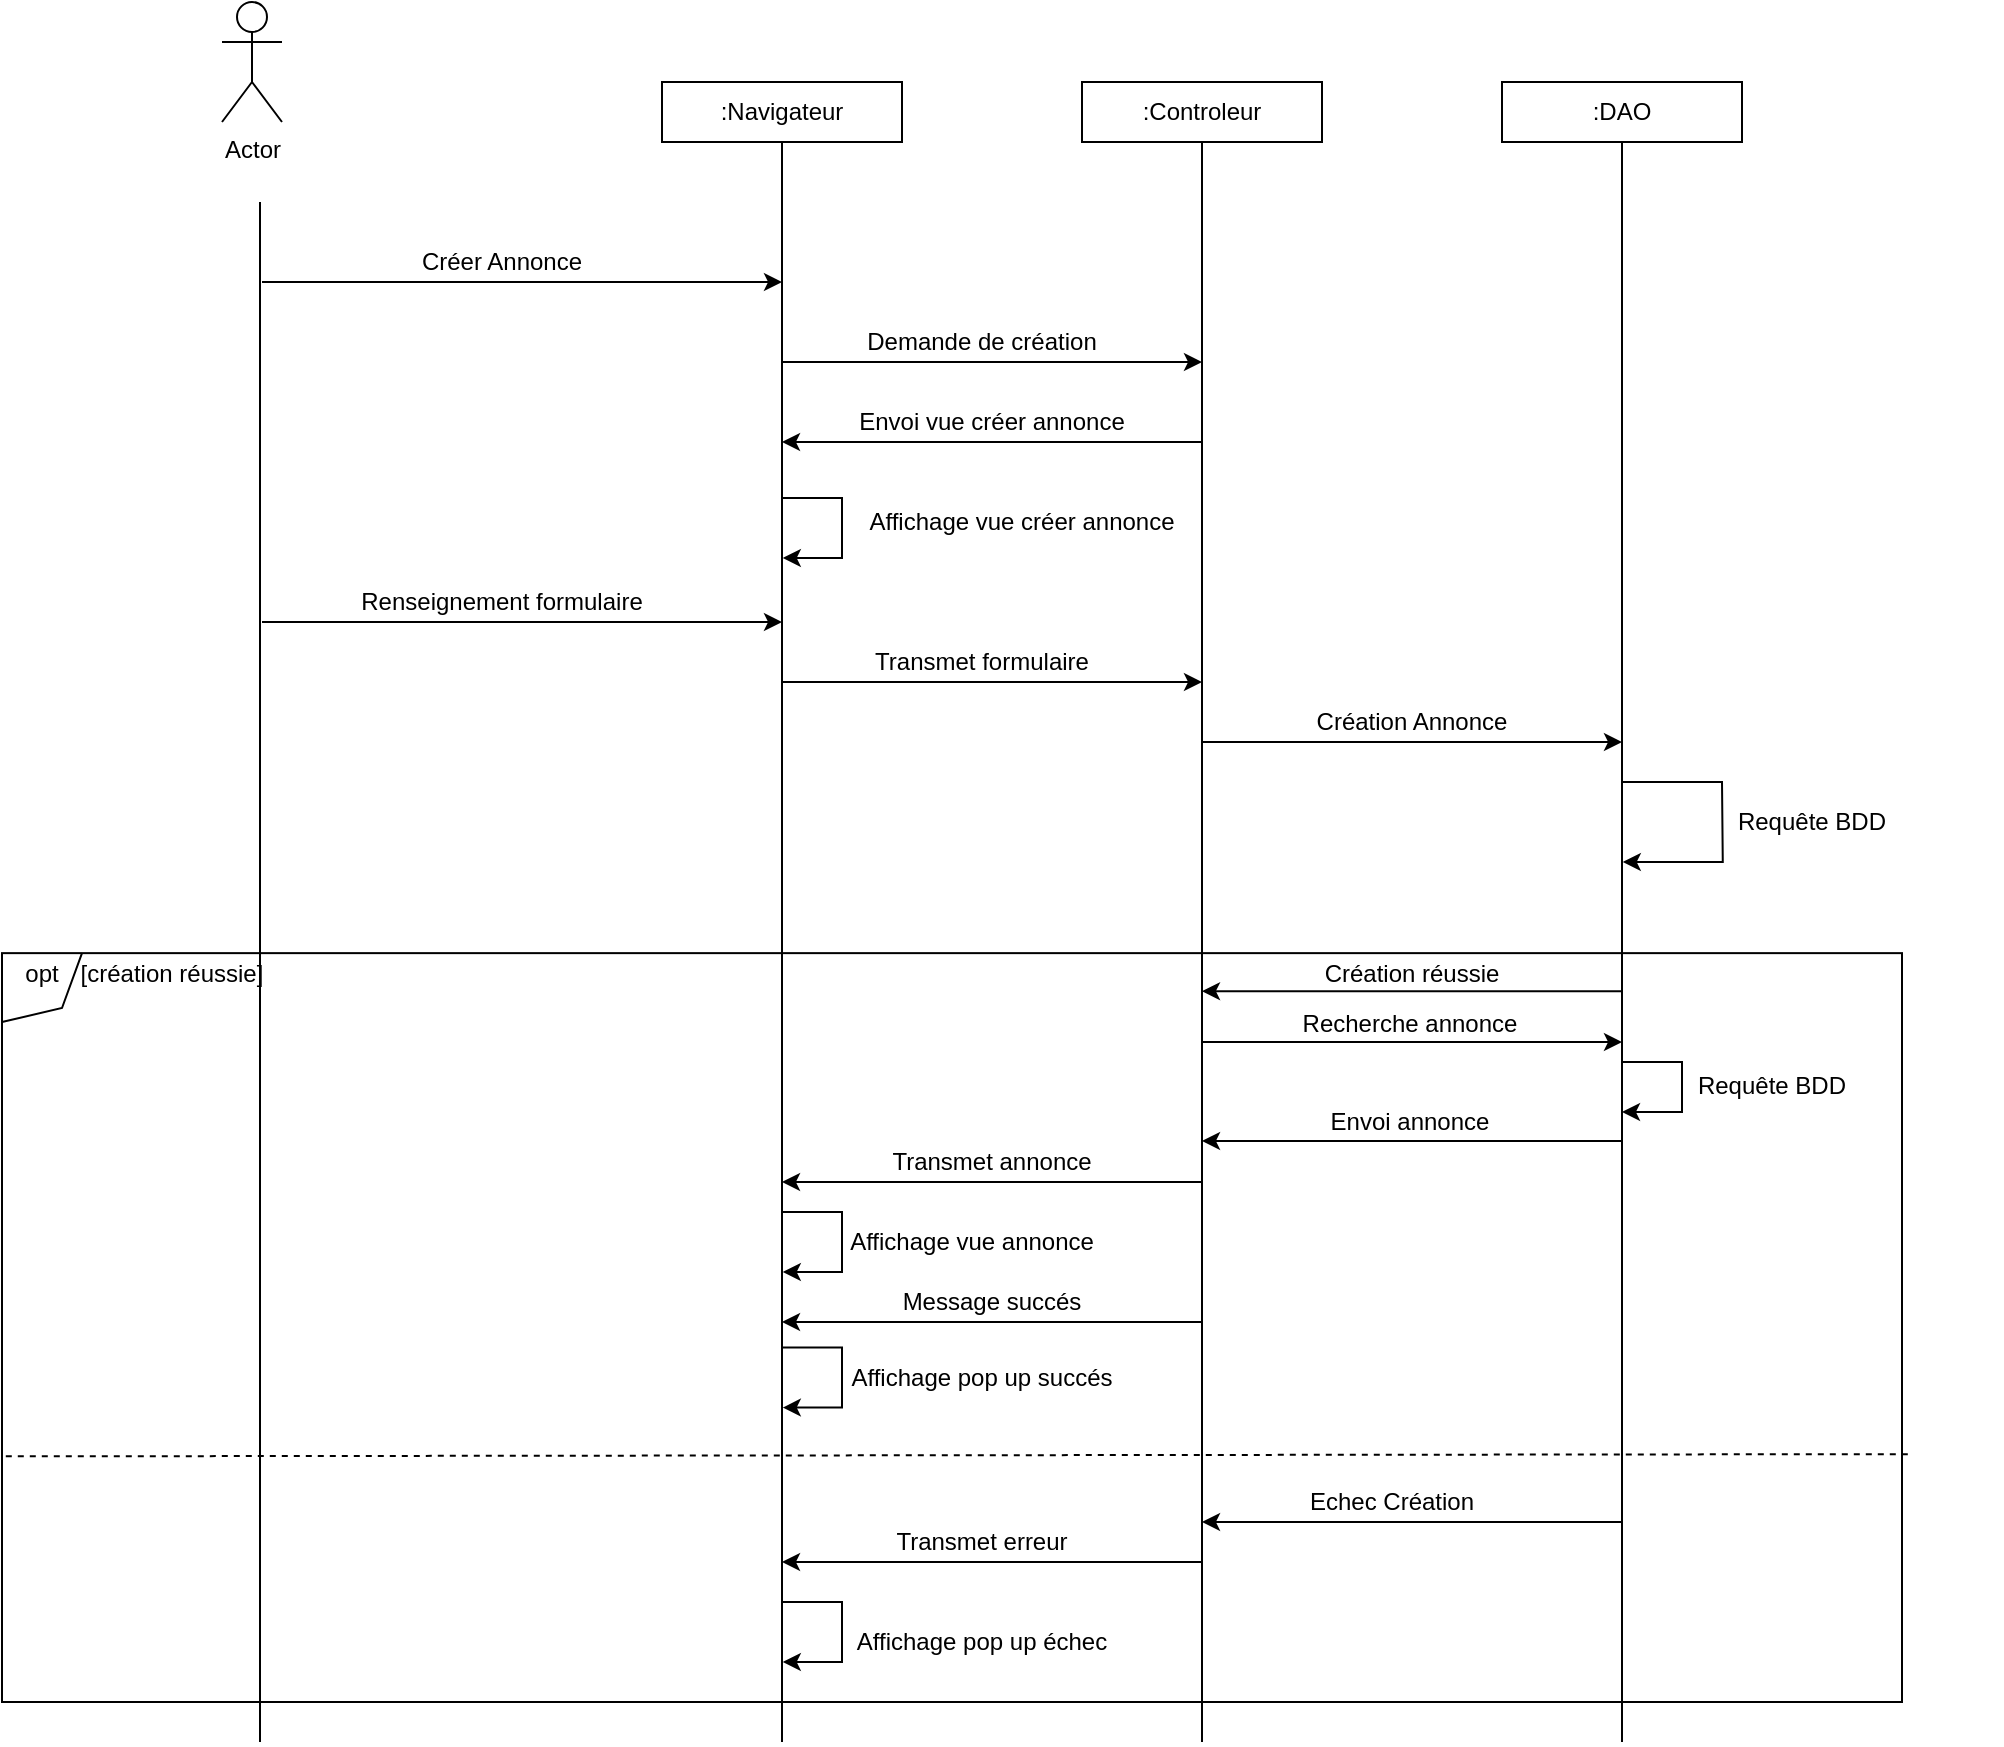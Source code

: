 <mxfile version="13.9.2" type="device"><diagram id="b0dSASU0wKWJJc0MV1LJ" name="Page-1"><mxGraphModel dx="1120" dy="1635" grid="1" gridSize="10" guides="1" tooltips="1" connect="1" arrows="1" fold="1" page="1" pageScale="1" pageWidth="850" pageHeight="1100" math="0" shadow="0"><root><mxCell id="0"/><mxCell id="1" parent="0"/><mxCell id="Hm2EoPnyPH9NpE3z0XnZ-2" value="" style="rounded=0;whiteSpace=wrap;html=1;" parent="1" vertex="1"><mxGeometry x="130" y="415.57" width="950" height="374.43" as="geometry"/></mxCell><mxCell id="Hm2EoPnyPH9NpE3z0XnZ-3" value="Actor" style="shape=umlActor;verticalLabelPosition=bottom;verticalAlign=top;html=1;outlineConnect=0;" parent="1" vertex="1"><mxGeometry x="240" y="-60" width="30" height="60" as="geometry"/></mxCell><mxCell id="Hm2EoPnyPH9NpE3z0XnZ-4" value=":Navigateur" style="rounded=0;whiteSpace=wrap;html=1;" parent="1" vertex="1"><mxGeometry x="460" y="-20" width="120" height="30" as="geometry"/></mxCell><mxCell id="Hm2EoPnyPH9NpE3z0XnZ-5" value="" style="endArrow=none;html=1;" parent="1" edge="1"><mxGeometry width="50" height="50" relative="1" as="geometry"><mxPoint x="259" y="810" as="sourcePoint"/><mxPoint x="259" y="40" as="targetPoint"/></mxGeometry></mxCell><mxCell id="Hm2EoPnyPH9NpE3z0XnZ-6" value="" style="endArrow=none;html=1;entryX=0.5;entryY=1;entryDx=0;entryDy=0;" parent="1" target="Hm2EoPnyPH9NpE3z0XnZ-4" edge="1"><mxGeometry width="50" height="50" relative="1" as="geometry"><mxPoint x="520" y="810" as="sourcePoint"/><mxPoint x="440" y="300" as="targetPoint"/></mxGeometry></mxCell><mxCell id="Hm2EoPnyPH9NpE3z0XnZ-7" value=":Controleur" style="rounded=0;whiteSpace=wrap;html=1;" parent="1" vertex="1"><mxGeometry x="670" y="-20" width="120" height="30" as="geometry"/></mxCell><mxCell id="Hm2EoPnyPH9NpE3z0XnZ-8" value="" style="endArrow=none;html=1;entryX=0.5;entryY=1;entryDx=0;entryDy=0;" parent="1" target="Hm2EoPnyPH9NpE3z0XnZ-7" edge="1"><mxGeometry width="50" height="50" relative="1" as="geometry"><mxPoint x="730" y="810" as="sourcePoint"/><mxPoint x="650" y="300" as="targetPoint"/></mxGeometry></mxCell><mxCell id="Hm2EoPnyPH9NpE3z0XnZ-9" value=":DAO" style="rounded=0;whiteSpace=wrap;html=1;" parent="1" vertex="1"><mxGeometry x="880" y="-20" width="120" height="30" as="geometry"/></mxCell><mxCell id="Hm2EoPnyPH9NpE3z0XnZ-10" value="" style="endArrow=none;html=1;entryX=0.5;entryY=1;entryDx=0;entryDy=0;" parent="1" target="Hm2EoPnyPH9NpE3z0XnZ-9" edge="1"><mxGeometry width="50" height="50" relative="1" as="geometry"><mxPoint x="940" y="810" as="sourcePoint"/><mxPoint x="940" y="85" as="targetPoint"/></mxGeometry></mxCell><mxCell id="Hm2EoPnyPH9NpE3z0XnZ-22" value="" style="endArrow=none;dashed=1;html=1;exitX=0.002;exitY=0.672;exitDx=0;exitDy=0;entryX=1.004;entryY=0.669;entryDx=0;entryDy=0;exitPerimeter=0;entryPerimeter=0;" parent="1" source="Hm2EoPnyPH9NpE3z0XnZ-2" target="Hm2EoPnyPH9NpE3z0XnZ-2" edge="1"><mxGeometry width="50" height="50" relative="1" as="geometry"><mxPoint x="391.01" y="352.57" as="sourcePoint"/><mxPoint x="441.01" y="302.57" as="targetPoint"/><Array as="points"/></mxGeometry></mxCell><mxCell id="Hm2EoPnyPH9NpE3z0XnZ-24" value="" style="endArrow=none;html=1;exitX=0;exitY=0.092;exitDx=0;exitDy=0;exitPerimeter=0;rounded=0;entryX=1;entryY=0;entryDx=0;entryDy=0;" parent="1" source="Hm2EoPnyPH9NpE3z0XnZ-2" target="Hm2EoPnyPH9NpE3z0XnZ-73" edge="1"><mxGeometry width="50" height="50" relative="1" as="geometry"><mxPoint x="391.01" y="392.57" as="sourcePoint"/><mxPoint x="201.01" y="392.57" as="targetPoint"/><Array as="points"><mxPoint x="160" y="443"/></Array></mxGeometry></mxCell><mxCell id="Hm2EoPnyPH9NpE3z0XnZ-47" value="" style="endArrow=classic;html=1;" parent="1" edge="1"><mxGeometry width="50" height="50" relative="1" as="geometry"><mxPoint x="260" y="80" as="sourcePoint"/><mxPoint x="520" y="80" as="targetPoint"/></mxGeometry></mxCell><mxCell id="Hm2EoPnyPH9NpE3z0XnZ-48" value="Créer Annonce" style="text;html=1;strokeColor=none;fillColor=none;align=center;verticalAlign=middle;whiteSpace=wrap;rounded=0;" parent="1" vertex="1"><mxGeometry x="290" y="60" width="180" height="20" as="geometry"/></mxCell><mxCell id="Hm2EoPnyPH9NpE3z0XnZ-49" value="" style="endArrow=classic;html=1;" parent="1" edge="1"><mxGeometry width="50" height="50" relative="1" as="geometry"><mxPoint x="520" y="120" as="sourcePoint"/><mxPoint x="730" y="120" as="targetPoint"/></mxGeometry></mxCell><mxCell id="Hm2EoPnyPH9NpE3z0XnZ-50" value="Demande de création" style="text;html=1;strokeColor=none;fillColor=none;align=center;verticalAlign=middle;whiteSpace=wrap;rounded=0;" parent="1" vertex="1"><mxGeometry x="530" y="100" width="180" height="20" as="geometry"/></mxCell><mxCell id="Hm2EoPnyPH9NpE3z0XnZ-51" value="" style="endArrow=classic;html=1;" parent="1" edge="1"><mxGeometry width="50" height="50" relative="1" as="geometry"><mxPoint x="730" y="160" as="sourcePoint"/><mxPoint x="520" y="160" as="targetPoint"/></mxGeometry></mxCell><mxCell id="Hm2EoPnyPH9NpE3z0XnZ-52" value="Envoi vue créer annonce" style="text;html=1;strokeColor=none;fillColor=none;align=center;verticalAlign=middle;whiteSpace=wrap;rounded=0;" parent="1" vertex="1"><mxGeometry x="530" y="140" width="190" height="20" as="geometry"/></mxCell><mxCell id="Hm2EoPnyPH9NpE3z0XnZ-54" value="Affichage vue créer annonce" style="text;html=1;strokeColor=none;fillColor=none;align=center;verticalAlign=middle;whiteSpace=wrap;rounded=0;" parent="1" vertex="1"><mxGeometry x="550" y="190" width="180" height="20" as="geometry"/></mxCell><mxCell id="Hm2EoPnyPH9NpE3z0XnZ-61" value="" style="endArrow=classic;html=1;rounded=0;" parent="1" edge="1"><mxGeometry width="50" height="50" relative="1" as="geometry"><mxPoint x="290" y="250" as="sourcePoint"/><mxPoint x="520" y="250" as="targetPoint"/><Array as="points"><mxPoint x="260" y="250"/><mxPoint x="290" y="250"/></Array></mxGeometry></mxCell><mxCell id="Hm2EoPnyPH9NpE3z0XnZ-62" value="Renseignement formulaire" style="text;html=1;strokeColor=none;fillColor=none;align=center;verticalAlign=middle;whiteSpace=wrap;rounded=0;" parent="1" vertex="1"><mxGeometry x="290" y="230" width="180" height="20" as="geometry"/></mxCell><mxCell id="Hm2EoPnyPH9NpE3z0XnZ-69" value="" style="endArrow=classic;html=1;" parent="1" edge="1"><mxGeometry width="50" height="50" relative="1" as="geometry"><mxPoint x="520" y="280" as="sourcePoint"/><mxPoint x="730" y="280" as="targetPoint"/></mxGeometry></mxCell><mxCell id="Hm2EoPnyPH9NpE3z0XnZ-70" value="Transmet formulaire " style="text;html=1;strokeColor=none;fillColor=none;align=center;verticalAlign=middle;whiteSpace=wrap;rounded=0;" parent="1" vertex="1"><mxGeometry x="525" y="260" width="190" height="20" as="geometry"/></mxCell><mxCell id="Hm2EoPnyPH9NpE3z0XnZ-71" value="" style="endArrow=classic;html=1;" parent="1" edge="1"><mxGeometry width="50" height="50" relative="1" as="geometry"><mxPoint x="730" y="310" as="sourcePoint"/><mxPoint x="940" y="310" as="targetPoint"/></mxGeometry></mxCell><mxCell id="Hm2EoPnyPH9NpE3z0XnZ-72" value="Création Annonce" style="text;html=1;strokeColor=none;fillColor=none;align=center;verticalAlign=middle;whiteSpace=wrap;rounded=0;" parent="1" vertex="1"><mxGeometry x="740" y="290" width="190" height="20" as="geometry"/></mxCell><mxCell id="Hm2EoPnyPH9NpE3z0XnZ-73" value="opt" style="text;html=1;strokeColor=none;fillColor=none;align=center;verticalAlign=middle;whiteSpace=wrap;rounded=0;" parent="1" vertex="1"><mxGeometry x="130" y="415.57" width="40" height="20" as="geometry"/></mxCell><mxCell id="Hm2EoPnyPH9NpE3z0XnZ-74" value="" style="endArrow=classic;html=1;rounded=0;" parent="1" edge="1"><mxGeometry width="50" height="50" relative="1" as="geometry"><mxPoint x="940" y="330" as="sourcePoint"/><mxPoint x="940.39" y="370" as="targetPoint"/><Array as="points"><mxPoint x="990" y="330"/><mxPoint x="990.39" y="370"/></Array></mxGeometry></mxCell><mxCell id="Hm2EoPnyPH9NpE3z0XnZ-75" value="Requête BDD" style="text;html=1;strokeColor=none;fillColor=none;align=center;verticalAlign=middle;whiteSpace=wrap;rounded=0;" parent="1" vertex="1"><mxGeometry x="940" y="340" width="190" height="20" as="geometry"/></mxCell><mxCell id="Hm2EoPnyPH9NpE3z0XnZ-76" value="[création réussie]" style="text;html=1;strokeColor=none;fillColor=none;align=center;verticalAlign=middle;whiteSpace=wrap;rounded=0;" parent="1" vertex="1"><mxGeometry x="160" y="415.57" width="110" height="20" as="geometry"/></mxCell><mxCell id="Hm2EoPnyPH9NpE3z0XnZ-77" value="" style="endArrow=none;html=1;startArrow=classic;startFill=1;endFill=0;" parent="1" edge="1"><mxGeometry width="50" height="50" relative="1" as="geometry"><mxPoint x="730" y="434.57" as="sourcePoint"/><mxPoint x="940" y="434.57" as="targetPoint"/></mxGeometry></mxCell><mxCell id="Hm2EoPnyPH9NpE3z0XnZ-78" value="Création réussie" style="text;html=1;strokeColor=none;fillColor=none;align=center;verticalAlign=middle;whiteSpace=wrap;rounded=0;" parent="1" vertex="1"><mxGeometry x="740" y="415.57" width="190" height="20" as="geometry"/></mxCell><mxCell id="Hm2EoPnyPH9NpE3z0XnZ-79" value="Transmet annonce" style="text;html=1;strokeColor=none;fillColor=none;align=center;verticalAlign=middle;whiteSpace=wrap;rounded=0;" parent="1" vertex="1"><mxGeometry x="530" y="510" width="190" height="20" as="geometry"/></mxCell><mxCell id="Hm2EoPnyPH9NpE3z0XnZ-80" value="" style="endArrow=classic;html=1;" parent="1" edge="1"><mxGeometry width="50" height="50" relative="1" as="geometry"><mxPoint x="730" y="530" as="sourcePoint"/><mxPoint x="520" y="530" as="targetPoint"/></mxGeometry></mxCell><mxCell id="Hm2EoPnyPH9NpE3z0XnZ-82" value="Affichage pop up succés " style="text;html=1;strokeColor=none;fillColor=none;align=center;verticalAlign=middle;whiteSpace=wrap;rounded=0;" parent="1" vertex="1"><mxGeometry x="530" y="617.78" width="180" height="20" as="geometry"/></mxCell><mxCell id="Hm2EoPnyPH9NpE3z0XnZ-84" value="" style="endArrow=none;html=1;startArrow=classic;startFill=1;endFill=0;" parent="1" edge="1"><mxGeometry width="50" height="50" relative="1" as="geometry"><mxPoint x="730" y="700" as="sourcePoint"/><mxPoint x="940" y="700" as="targetPoint"/><Array as="points"><mxPoint x="830" y="700"/></Array></mxGeometry></mxCell><mxCell id="Hm2EoPnyPH9NpE3z0XnZ-85" value="Echec Création" style="text;html=1;strokeColor=none;fillColor=none;align=center;verticalAlign=middle;whiteSpace=wrap;rounded=0;" parent="1" vertex="1"><mxGeometry x="730" y="680" width="190" height="20" as="geometry"/></mxCell><mxCell id="Hm2EoPnyPH9NpE3z0XnZ-86" value="" style="endArrow=classic;html=1;" parent="1" edge="1"><mxGeometry width="50" height="50" relative="1" as="geometry"><mxPoint x="730" y="720" as="sourcePoint"/><mxPoint x="520" y="720" as="targetPoint"/></mxGeometry></mxCell><mxCell id="Hm2EoPnyPH9NpE3z0XnZ-87" value="Transmet erreur" style="text;html=1;strokeColor=none;fillColor=none;align=center;verticalAlign=middle;whiteSpace=wrap;rounded=0;" parent="1" vertex="1"><mxGeometry x="525" y="700" width="190" height="20" as="geometry"/></mxCell><mxCell id="Lft7M57ieTg1jdwyR90Z-1" value="" style="endArrow=classic;html=1;rounded=0;" edge="1" parent="1"><mxGeometry width="50" height="50" relative="1" as="geometry"><mxPoint x="520" y="188" as="sourcePoint"/><mxPoint x="520.39" y="218" as="targetPoint"/><Array as="points"><mxPoint x="550" y="188"/><mxPoint x="550" y="218"/></Array></mxGeometry></mxCell><mxCell id="Lft7M57ieTg1jdwyR90Z-2" value="" style="endArrow=classic;html=1;rounded=0;" edge="1" parent="1"><mxGeometry width="50" height="50" relative="1" as="geometry"><mxPoint x="520" y="740" as="sourcePoint"/><mxPoint x="520.39" y="770" as="targetPoint"/><Array as="points"><mxPoint x="550" y="740"/><mxPoint x="550" y="770"/></Array></mxGeometry></mxCell><mxCell id="Lft7M57ieTg1jdwyR90Z-5" value="" style="endArrow=classic;html=1;rounded=0;" edge="1" parent="1"><mxGeometry width="50" height="50" relative="1" as="geometry"><mxPoint x="520" y="545" as="sourcePoint"/><mxPoint x="520.39" y="575" as="targetPoint"/><Array as="points"><mxPoint x="550" y="545"/><mxPoint x="550" y="575"/></Array></mxGeometry></mxCell><mxCell id="Lft7M57ieTg1jdwyR90Z-6" value="" style="endArrow=classic;html=1;rounded=0;" edge="1" parent="1"><mxGeometry width="50" height="50" relative="1" as="geometry"><mxPoint x="520" y="612.78" as="sourcePoint"/><mxPoint x="520.39" y="642.78" as="targetPoint"/><Array as="points"><mxPoint x="550" y="612.78"/><mxPoint x="550" y="642.78"/></Array></mxGeometry></mxCell><mxCell id="Lft7M57ieTg1jdwyR90Z-9" value="" style="endArrow=classic;html=1;startArrow=none;startFill=0;endFill=1;" edge="1" parent="1"><mxGeometry width="50" height="50" relative="1" as="geometry"><mxPoint x="730" y="460.0" as="sourcePoint"/><mxPoint x="940" y="460.0" as="targetPoint"/></mxGeometry></mxCell><mxCell id="Lft7M57ieTg1jdwyR90Z-10" value="Recherche annonce" style="text;html=1;strokeColor=none;fillColor=none;align=center;verticalAlign=middle;whiteSpace=wrap;rounded=0;" vertex="1" parent="1"><mxGeometry x="739" y="440.57" width="190" height="20" as="geometry"/></mxCell><mxCell id="Lft7M57ieTg1jdwyR90Z-11" value="" style="endArrow=classic;html=1;rounded=0;" edge="1" parent="1"><mxGeometry width="50" height="50" relative="1" as="geometry"><mxPoint x="940" y="470" as="sourcePoint"/><mxPoint x="940" y="495" as="targetPoint"/><Array as="points"><mxPoint x="970" y="470"/><mxPoint x="970" y="495"/></Array></mxGeometry></mxCell><mxCell id="Lft7M57ieTg1jdwyR90Z-15" value="Requête BDD" style="text;html=1;strokeColor=none;fillColor=none;align=center;verticalAlign=middle;whiteSpace=wrap;rounded=0;" vertex="1" parent="1"><mxGeometry x="920" y="472" width="190" height="20" as="geometry"/></mxCell><mxCell id="Lft7M57ieTg1jdwyR90Z-16" value="" style="endArrow=none;html=1;startArrow=classic;startFill=1;endFill=0;" edge="1" parent="1"><mxGeometry width="50" height="50" relative="1" as="geometry"><mxPoint x="730" y="509.5" as="sourcePoint"/><mxPoint x="940" y="509.5" as="targetPoint"/></mxGeometry></mxCell><mxCell id="Lft7M57ieTg1jdwyR90Z-17" value="Envoi annonce" style="text;html=1;strokeColor=none;fillColor=none;align=center;verticalAlign=middle;whiteSpace=wrap;rounded=0;" vertex="1" parent="1"><mxGeometry x="739" y="490" width="190" height="20" as="geometry"/></mxCell><mxCell id="Lft7M57ieTg1jdwyR90Z-22" value="" style="endArrow=classic;html=1;" edge="1" parent="1"><mxGeometry width="50" height="50" relative="1" as="geometry"><mxPoint x="730" y="600" as="sourcePoint"/><mxPoint x="520" y="600" as="targetPoint"/></mxGeometry></mxCell><mxCell id="Lft7M57ieTg1jdwyR90Z-23" value="Message succés" style="text;html=1;strokeColor=none;fillColor=none;align=center;verticalAlign=middle;whiteSpace=wrap;rounded=0;" vertex="1" parent="1"><mxGeometry x="530" y="580" width="190" height="20" as="geometry"/></mxCell><mxCell id="Lft7M57ieTg1jdwyR90Z-24" value="Affichage vue annonce" style="text;html=1;strokeColor=none;fillColor=none;align=center;verticalAlign=middle;whiteSpace=wrap;rounded=0;" vertex="1" parent="1"><mxGeometry x="525" y="550" width="180" height="20" as="geometry"/></mxCell><mxCell id="Lft7M57ieTg1jdwyR90Z-25" value="Affichage pop up échec " style="text;html=1;strokeColor=none;fillColor=none;align=center;verticalAlign=middle;whiteSpace=wrap;rounded=0;" vertex="1" parent="1"><mxGeometry x="530" y="750" width="180" height="20" as="geometry"/></mxCell></root></mxGraphModel></diagram></mxfile>